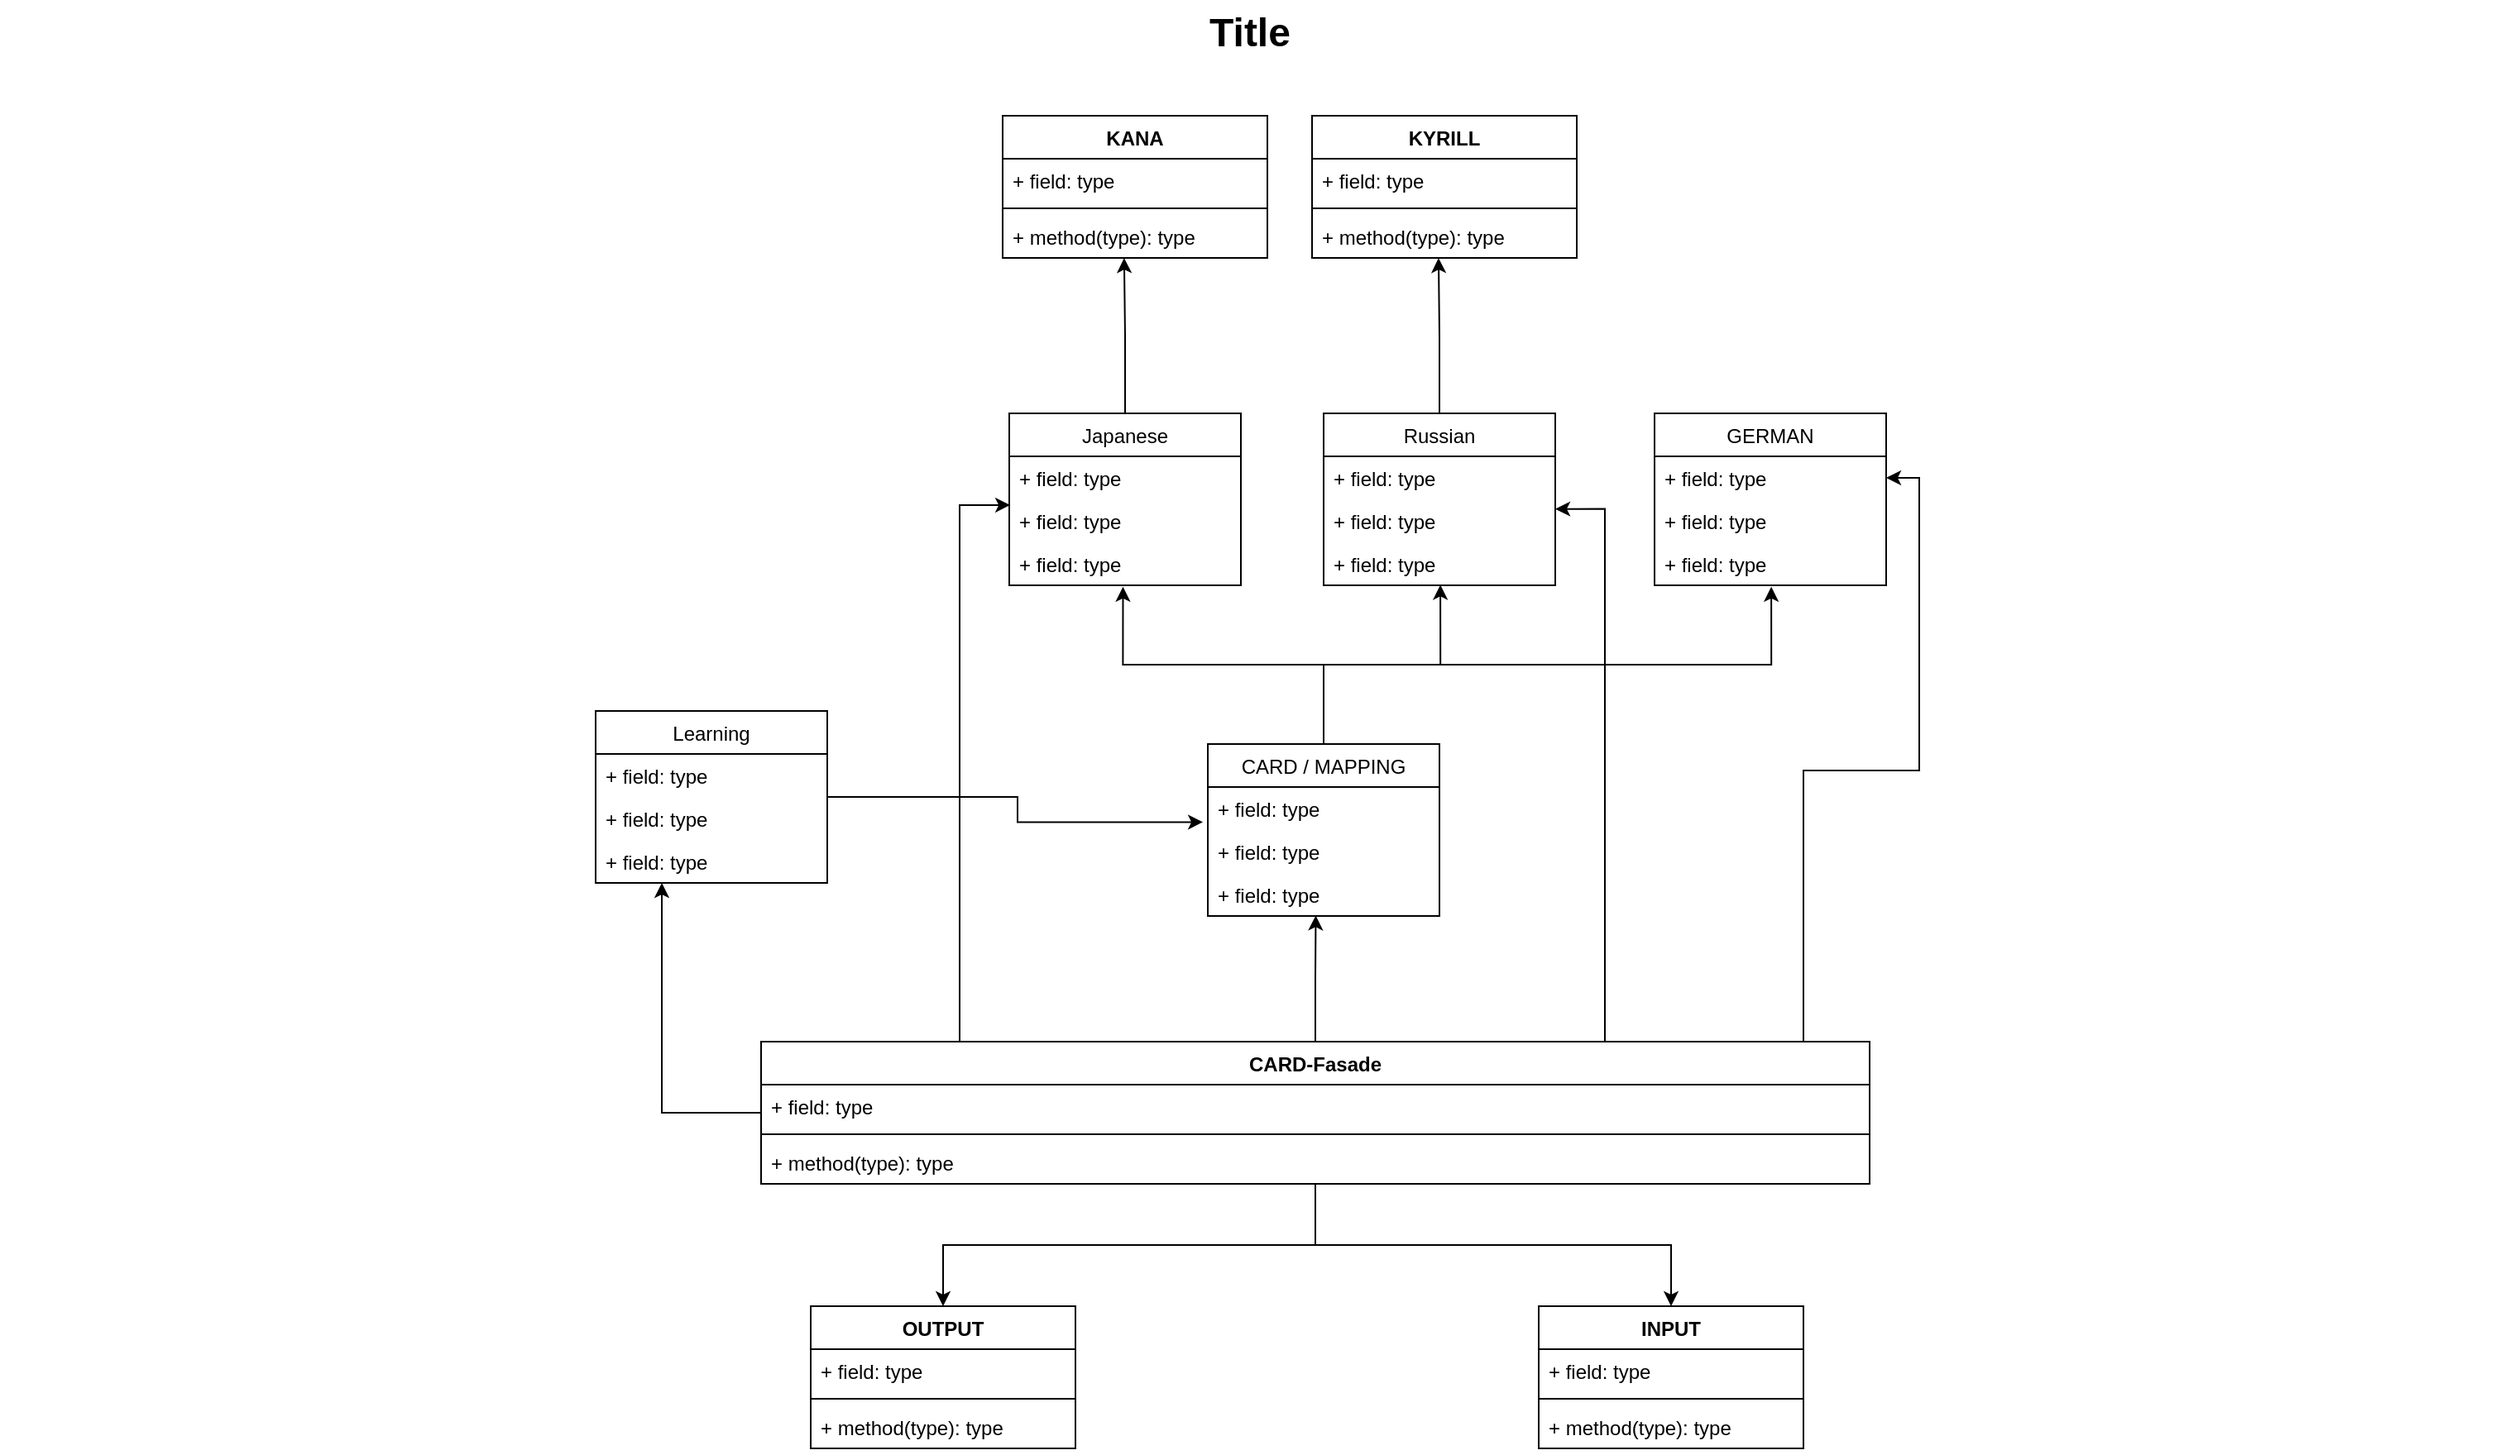 <mxfile version="14.1.3" type="github">
  <diagram name="Page-1" id="929967ad-93f9-6ef4-fab6-5d389245f69c">
    <mxGraphModel dx="1673" dy="931" grid="1" gridSize="10" guides="1" tooltips="1" connect="1" arrows="1" fold="1" page="1" pageScale="1.5" pageWidth="1169" pageHeight="826" background="none" math="0" shadow="0">
      <root>
        <mxCell id="0" style=";html=1;" />
        <mxCell id="1" style=";html=1;" parent="0" />
        <mxCell id="1672d66443f91eb5-23" value="Title" style="text;strokeColor=none;fillColor=none;html=1;fontSize=24;fontStyle=1;verticalAlign=middle;align=center;" parent="1" vertex="1">
          <mxGeometry x="120" y="40" width="1510" height="40" as="geometry" />
        </mxCell>
        <mxCell id="HCh2mOCaZZa9Vk0N-4pF-28" style="edgeStyle=orthogonalEdgeStyle;rounded=0;orthogonalLoop=1;jettySize=auto;html=1;entryX=0.491;entryY=1.034;entryDx=0;entryDy=0;entryPerimeter=0;" edge="1" parent="1" source="HCh2mOCaZZa9Vk0N-4pF-12" target="HCh2mOCaZZa9Vk0N-4pF-27">
          <mxGeometry relative="1" as="geometry" />
        </mxCell>
        <mxCell id="HCh2mOCaZZa9Vk0N-4pF-29" style="edgeStyle=orthogonalEdgeStyle;rounded=0;orthogonalLoop=1;jettySize=auto;html=1;entryX=0.504;entryY=0.989;entryDx=0;entryDy=0;entryPerimeter=0;" edge="1" parent="1" source="HCh2mOCaZZa9Vk0N-4pF-12" target="HCh2mOCaZZa9Vk0N-4pF-23">
          <mxGeometry relative="1" as="geometry" />
        </mxCell>
        <mxCell id="HCh2mOCaZZa9Vk0N-4pF-30" style="edgeStyle=orthogonalEdgeStyle;rounded=0;orthogonalLoop=1;jettySize=auto;html=1;entryX=0.504;entryY=1.034;entryDx=0;entryDy=0;entryPerimeter=0;" edge="1" parent="1" source="HCh2mOCaZZa9Vk0N-4pF-12" target="HCh2mOCaZZa9Vk0N-4pF-19">
          <mxGeometry relative="1" as="geometry" />
        </mxCell>
        <mxCell id="HCh2mOCaZZa9Vk0N-4pF-12" value="CARD / MAPPING" style="swimlane;fontStyle=0;childLayout=stackLayout;horizontal=1;startSize=26;fillColor=none;horizontalStack=0;resizeParent=1;resizeParentMax=0;resizeLast=0;collapsible=1;marginBottom=0;" vertex="1" parent="1">
          <mxGeometry x="850" y="490" width="140" height="104" as="geometry" />
        </mxCell>
        <mxCell id="HCh2mOCaZZa9Vk0N-4pF-13" value="+ field: type" style="text;strokeColor=none;fillColor=none;align=left;verticalAlign=top;spacingLeft=4;spacingRight=4;overflow=hidden;rotatable=0;points=[[0,0.5],[1,0.5]];portConstraint=eastwest;" vertex="1" parent="HCh2mOCaZZa9Vk0N-4pF-12">
          <mxGeometry y="26" width="140" height="26" as="geometry" />
        </mxCell>
        <mxCell id="HCh2mOCaZZa9Vk0N-4pF-14" value="+ field: type" style="text;strokeColor=none;fillColor=none;align=left;verticalAlign=top;spacingLeft=4;spacingRight=4;overflow=hidden;rotatable=0;points=[[0,0.5],[1,0.5]];portConstraint=eastwest;" vertex="1" parent="HCh2mOCaZZa9Vk0N-4pF-12">
          <mxGeometry y="52" width="140" height="26" as="geometry" />
        </mxCell>
        <mxCell id="HCh2mOCaZZa9Vk0N-4pF-15" value="+ field: type" style="text;strokeColor=none;fillColor=none;align=left;verticalAlign=top;spacingLeft=4;spacingRight=4;overflow=hidden;rotatable=0;points=[[0,0.5],[1,0.5]];portConstraint=eastwest;" vertex="1" parent="HCh2mOCaZZa9Vk0N-4pF-12">
          <mxGeometry y="78" width="140" height="26" as="geometry" />
        </mxCell>
        <mxCell id="HCh2mOCaZZa9Vk0N-4pF-16" value="GERMAN" style="swimlane;fontStyle=0;childLayout=stackLayout;horizontal=1;startSize=26;fillColor=none;horizontalStack=0;resizeParent=1;resizeParentMax=0;resizeLast=0;collapsible=1;marginBottom=0;" vertex="1" parent="1">
          <mxGeometry x="1120" y="290" width="140" height="104" as="geometry" />
        </mxCell>
        <mxCell id="HCh2mOCaZZa9Vk0N-4pF-17" value="+ field: type" style="text;strokeColor=none;fillColor=none;align=left;verticalAlign=top;spacingLeft=4;spacingRight=4;overflow=hidden;rotatable=0;points=[[0,0.5],[1,0.5]];portConstraint=eastwest;" vertex="1" parent="HCh2mOCaZZa9Vk0N-4pF-16">
          <mxGeometry y="26" width="140" height="26" as="geometry" />
        </mxCell>
        <mxCell id="HCh2mOCaZZa9Vk0N-4pF-18" value="+ field: type" style="text;strokeColor=none;fillColor=none;align=left;verticalAlign=top;spacingLeft=4;spacingRight=4;overflow=hidden;rotatable=0;points=[[0,0.5],[1,0.5]];portConstraint=eastwest;" vertex="1" parent="HCh2mOCaZZa9Vk0N-4pF-16">
          <mxGeometry y="52" width="140" height="26" as="geometry" />
        </mxCell>
        <mxCell id="HCh2mOCaZZa9Vk0N-4pF-19" value="+ field: type" style="text;strokeColor=none;fillColor=none;align=left;verticalAlign=top;spacingLeft=4;spacingRight=4;overflow=hidden;rotatable=0;points=[[0,0.5],[1,0.5]];portConstraint=eastwest;" vertex="1" parent="HCh2mOCaZZa9Vk0N-4pF-16">
          <mxGeometry y="78" width="140" height="26" as="geometry" />
        </mxCell>
        <mxCell id="HCh2mOCaZZa9Vk0N-4pF-40" style="edgeStyle=orthogonalEdgeStyle;rounded=0;orthogonalLoop=1;jettySize=auto;html=1;entryX=0.478;entryY=1.002;entryDx=0;entryDy=0;entryPerimeter=0;" edge="1" parent="1" source="HCh2mOCaZZa9Vk0N-4pF-20" target="HCh2mOCaZZa9Vk0N-4pF-38">
          <mxGeometry relative="1" as="geometry" />
        </mxCell>
        <mxCell id="HCh2mOCaZZa9Vk0N-4pF-20" value="Russian" style="swimlane;fontStyle=0;childLayout=stackLayout;horizontal=1;startSize=26;fillColor=none;horizontalStack=0;resizeParent=1;resizeParentMax=0;resizeLast=0;collapsible=1;marginBottom=0;" vertex="1" parent="1">
          <mxGeometry x="920" y="290" width="140" height="104" as="geometry" />
        </mxCell>
        <mxCell id="HCh2mOCaZZa9Vk0N-4pF-21" value="+ field: type" style="text;strokeColor=none;fillColor=none;align=left;verticalAlign=top;spacingLeft=4;spacingRight=4;overflow=hidden;rotatable=0;points=[[0,0.5],[1,0.5]];portConstraint=eastwest;" vertex="1" parent="HCh2mOCaZZa9Vk0N-4pF-20">
          <mxGeometry y="26" width="140" height="26" as="geometry" />
        </mxCell>
        <mxCell id="HCh2mOCaZZa9Vk0N-4pF-22" value="+ field: type" style="text;strokeColor=none;fillColor=none;align=left;verticalAlign=top;spacingLeft=4;spacingRight=4;overflow=hidden;rotatable=0;points=[[0,0.5],[1,0.5]];portConstraint=eastwest;" vertex="1" parent="HCh2mOCaZZa9Vk0N-4pF-20">
          <mxGeometry y="52" width="140" height="26" as="geometry" />
        </mxCell>
        <mxCell id="HCh2mOCaZZa9Vk0N-4pF-23" value="+ field: type" style="text;strokeColor=none;fillColor=none;align=left;verticalAlign=top;spacingLeft=4;spacingRight=4;overflow=hidden;rotatable=0;points=[[0,0.5],[1,0.5]];portConstraint=eastwest;" vertex="1" parent="HCh2mOCaZZa9Vk0N-4pF-20">
          <mxGeometry y="78" width="140" height="26" as="geometry" />
        </mxCell>
        <mxCell id="HCh2mOCaZZa9Vk0N-4pF-39" style="edgeStyle=orthogonalEdgeStyle;rounded=0;orthogonalLoop=1;jettySize=auto;html=1;entryX=0.459;entryY=1.002;entryDx=0;entryDy=0;entryPerimeter=0;" edge="1" parent="1" source="HCh2mOCaZZa9Vk0N-4pF-24" target="HCh2mOCaZZa9Vk0N-4pF-34">
          <mxGeometry relative="1" as="geometry" />
        </mxCell>
        <mxCell id="HCh2mOCaZZa9Vk0N-4pF-24" value="Japanese" style="swimlane;fontStyle=0;childLayout=stackLayout;horizontal=1;startSize=26;fillColor=none;horizontalStack=0;resizeParent=1;resizeParentMax=0;resizeLast=0;collapsible=1;marginBottom=0;" vertex="1" parent="1">
          <mxGeometry x="730" y="290" width="140" height="104" as="geometry" />
        </mxCell>
        <mxCell id="HCh2mOCaZZa9Vk0N-4pF-25" value="+ field: type" style="text;strokeColor=none;fillColor=none;align=left;verticalAlign=top;spacingLeft=4;spacingRight=4;overflow=hidden;rotatable=0;points=[[0,0.5],[1,0.5]];portConstraint=eastwest;" vertex="1" parent="HCh2mOCaZZa9Vk0N-4pF-24">
          <mxGeometry y="26" width="140" height="26" as="geometry" />
        </mxCell>
        <mxCell id="HCh2mOCaZZa9Vk0N-4pF-26" value="+ field: type" style="text;strokeColor=none;fillColor=none;align=left;verticalAlign=top;spacingLeft=4;spacingRight=4;overflow=hidden;rotatable=0;points=[[0,0.5],[1,0.5]];portConstraint=eastwest;" vertex="1" parent="HCh2mOCaZZa9Vk0N-4pF-24">
          <mxGeometry y="52" width="140" height="26" as="geometry" />
        </mxCell>
        <mxCell id="HCh2mOCaZZa9Vk0N-4pF-27" value="+ field: type" style="text;strokeColor=none;fillColor=none;align=left;verticalAlign=top;spacingLeft=4;spacingRight=4;overflow=hidden;rotatable=0;points=[[0,0.5],[1,0.5]];portConstraint=eastwest;" vertex="1" parent="HCh2mOCaZZa9Vk0N-4pF-24">
          <mxGeometry y="78" width="140" height="26" as="geometry" />
        </mxCell>
        <mxCell id="HCh2mOCaZZa9Vk0N-4pF-31" value="KANA" style="swimlane;fontStyle=1;align=center;verticalAlign=top;childLayout=stackLayout;horizontal=1;startSize=26;horizontalStack=0;resizeParent=1;resizeParentMax=0;resizeLast=0;collapsible=1;marginBottom=0;" vertex="1" parent="1">
          <mxGeometry x="726" y="110" width="160" height="86" as="geometry" />
        </mxCell>
        <mxCell id="HCh2mOCaZZa9Vk0N-4pF-32" value="+ field: type" style="text;strokeColor=none;fillColor=none;align=left;verticalAlign=top;spacingLeft=4;spacingRight=4;overflow=hidden;rotatable=0;points=[[0,0.5],[1,0.5]];portConstraint=eastwest;" vertex="1" parent="HCh2mOCaZZa9Vk0N-4pF-31">
          <mxGeometry y="26" width="160" height="26" as="geometry" />
        </mxCell>
        <mxCell id="HCh2mOCaZZa9Vk0N-4pF-33" value="" style="line;strokeWidth=1;fillColor=none;align=left;verticalAlign=middle;spacingTop=-1;spacingLeft=3;spacingRight=3;rotatable=0;labelPosition=right;points=[];portConstraint=eastwest;" vertex="1" parent="HCh2mOCaZZa9Vk0N-4pF-31">
          <mxGeometry y="52" width="160" height="8" as="geometry" />
        </mxCell>
        <mxCell id="HCh2mOCaZZa9Vk0N-4pF-34" value="+ method(type): type" style="text;strokeColor=none;fillColor=none;align=left;verticalAlign=top;spacingLeft=4;spacingRight=4;overflow=hidden;rotatable=0;points=[[0,0.5],[1,0.5]];portConstraint=eastwest;" vertex="1" parent="HCh2mOCaZZa9Vk0N-4pF-31">
          <mxGeometry y="60" width="160" height="26" as="geometry" />
        </mxCell>
        <mxCell id="HCh2mOCaZZa9Vk0N-4pF-35" value="KYRILL" style="swimlane;fontStyle=1;align=center;verticalAlign=top;childLayout=stackLayout;horizontal=1;startSize=26;horizontalStack=0;resizeParent=1;resizeParentMax=0;resizeLast=0;collapsible=1;marginBottom=0;" vertex="1" parent="1">
          <mxGeometry x="913" y="110" width="160" height="86" as="geometry" />
        </mxCell>
        <mxCell id="HCh2mOCaZZa9Vk0N-4pF-36" value="+ field: type" style="text;strokeColor=none;fillColor=none;align=left;verticalAlign=top;spacingLeft=4;spacingRight=4;overflow=hidden;rotatable=0;points=[[0,0.5],[1,0.5]];portConstraint=eastwest;" vertex="1" parent="HCh2mOCaZZa9Vk0N-4pF-35">
          <mxGeometry y="26" width="160" height="26" as="geometry" />
        </mxCell>
        <mxCell id="HCh2mOCaZZa9Vk0N-4pF-37" value="" style="line;strokeWidth=1;fillColor=none;align=left;verticalAlign=middle;spacingTop=-1;spacingLeft=3;spacingRight=3;rotatable=0;labelPosition=right;points=[];portConstraint=eastwest;" vertex="1" parent="HCh2mOCaZZa9Vk0N-4pF-35">
          <mxGeometry y="52" width="160" height="8" as="geometry" />
        </mxCell>
        <mxCell id="HCh2mOCaZZa9Vk0N-4pF-38" value="+ method(type): type" style="text;strokeColor=none;fillColor=none;align=left;verticalAlign=top;spacingLeft=4;spacingRight=4;overflow=hidden;rotatable=0;points=[[0,0.5],[1,0.5]];portConstraint=eastwest;" vertex="1" parent="HCh2mOCaZZa9Vk0N-4pF-35">
          <mxGeometry y="60" width="160" height="26" as="geometry" />
        </mxCell>
        <mxCell id="HCh2mOCaZZa9Vk0N-4pF-58" style="edgeStyle=orthogonalEdgeStyle;rounded=0;orthogonalLoop=1;jettySize=auto;html=1;" edge="1" parent="1" source="HCh2mOCaZZa9Vk0N-4pF-41" target="HCh2mOCaZZa9Vk0N-4pF-54">
          <mxGeometry relative="1" as="geometry" />
        </mxCell>
        <mxCell id="HCh2mOCaZZa9Vk0N-4pF-59" style="edgeStyle=orthogonalEdgeStyle;rounded=0;orthogonalLoop=1;jettySize=auto;html=1;" edge="1" parent="1" source="HCh2mOCaZZa9Vk0N-4pF-41" target="HCh2mOCaZZa9Vk0N-4pF-49">
          <mxGeometry relative="1" as="geometry" />
        </mxCell>
        <mxCell id="HCh2mOCaZZa9Vk0N-4pF-61" style="edgeStyle=orthogonalEdgeStyle;rounded=0;orthogonalLoop=1;jettySize=auto;html=1;entryX=0.466;entryY=0.989;entryDx=0;entryDy=0;entryPerimeter=0;" edge="1" parent="1" source="HCh2mOCaZZa9Vk0N-4pF-41" target="HCh2mOCaZZa9Vk0N-4pF-15">
          <mxGeometry relative="1" as="geometry" />
        </mxCell>
        <mxCell id="HCh2mOCaZZa9Vk0N-4pF-63" style="edgeStyle=orthogonalEdgeStyle;rounded=0;orthogonalLoop=1;jettySize=auto;html=1;entryX=0.004;entryY=0.133;entryDx=0;entryDy=0;entryPerimeter=0;" edge="1" parent="1" source="HCh2mOCaZZa9Vk0N-4pF-41" target="HCh2mOCaZZa9Vk0N-4pF-26">
          <mxGeometry relative="1" as="geometry">
            <Array as="points">
              <mxPoint x="700" y="345" />
            </Array>
          </mxGeometry>
        </mxCell>
        <mxCell id="HCh2mOCaZZa9Vk0N-4pF-64" style="edgeStyle=orthogonalEdgeStyle;rounded=0;orthogonalLoop=1;jettySize=auto;html=1;entryX=1;entryY=1.224;entryDx=0;entryDy=0;entryPerimeter=0;" edge="1" parent="1" source="HCh2mOCaZZa9Vk0N-4pF-41" target="HCh2mOCaZZa9Vk0N-4pF-21">
          <mxGeometry relative="1" as="geometry">
            <Array as="points">
              <mxPoint x="1090" y="348" />
            </Array>
          </mxGeometry>
        </mxCell>
        <mxCell id="HCh2mOCaZZa9Vk0N-4pF-65" style="edgeStyle=orthogonalEdgeStyle;rounded=0;orthogonalLoop=1;jettySize=auto;html=1;entryX=1;entryY=0.5;entryDx=0;entryDy=0;" edge="1" parent="1" source="HCh2mOCaZZa9Vk0N-4pF-41" target="HCh2mOCaZZa9Vk0N-4pF-17">
          <mxGeometry relative="1" as="geometry">
            <Array as="points">
              <mxPoint x="1210" y="506" />
              <mxPoint x="1280" y="506" />
              <mxPoint x="1280" y="329" />
            </Array>
          </mxGeometry>
        </mxCell>
        <mxCell id="HCh2mOCaZZa9Vk0N-4pF-71" style="edgeStyle=orthogonalEdgeStyle;rounded=0;orthogonalLoop=1;jettySize=auto;html=1;" edge="1" parent="1" source="HCh2mOCaZZa9Vk0N-4pF-41" target="HCh2mOCaZZa9Vk0N-4pF-69">
          <mxGeometry relative="1" as="geometry">
            <Array as="points">
              <mxPoint x="520" y="713" />
            </Array>
          </mxGeometry>
        </mxCell>
        <mxCell id="HCh2mOCaZZa9Vk0N-4pF-41" value="CARD-Fasade" style="swimlane;fontStyle=1;align=center;verticalAlign=top;childLayout=stackLayout;horizontal=1;startSize=26;horizontalStack=0;resizeParent=1;resizeParentMax=0;resizeLast=0;collapsible=1;marginBottom=0;" vertex="1" parent="1">
          <mxGeometry x="580" y="670" width="670" height="86" as="geometry" />
        </mxCell>
        <mxCell id="HCh2mOCaZZa9Vk0N-4pF-42" value="+ field: type" style="text;strokeColor=none;fillColor=none;align=left;verticalAlign=top;spacingLeft=4;spacingRight=4;overflow=hidden;rotatable=0;points=[[0,0.5],[1,0.5]];portConstraint=eastwest;" vertex="1" parent="HCh2mOCaZZa9Vk0N-4pF-41">
          <mxGeometry y="26" width="670" height="26" as="geometry" />
        </mxCell>
        <mxCell id="HCh2mOCaZZa9Vk0N-4pF-43" value="" style="line;strokeWidth=1;fillColor=none;align=left;verticalAlign=middle;spacingTop=-1;spacingLeft=3;spacingRight=3;rotatable=0;labelPosition=right;points=[];portConstraint=eastwest;" vertex="1" parent="HCh2mOCaZZa9Vk0N-4pF-41">
          <mxGeometry y="52" width="670" height="8" as="geometry" />
        </mxCell>
        <mxCell id="HCh2mOCaZZa9Vk0N-4pF-44" value="+ method(type): type" style="text;strokeColor=none;fillColor=none;align=left;verticalAlign=top;spacingLeft=4;spacingRight=4;overflow=hidden;rotatable=0;points=[[0,0.5],[1,0.5]];portConstraint=eastwest;" vertex="1" parent="HCh2mOCaZZa9Vk0N-4pF-41">
          <mxGeometry y="60" width="670" height="26" as="geometry" />
        </mxCell>
        <mxCell id="HCh2mOCaZZa9Vk0N-4pF-49" value="INPUT" style="swimlane;fontStyle=1;align=center;verticalAlign=top;childLayout=stackLayout;horizontal=1;startSize=26;horizontalStack=0;resizeParent=1;resizeParentMax=0;resizeLast=0;collapsible=1;marginBottom=0;" vertex="1" parent="1">
          <mxGeometry x="1050" y="830" width="160" height="86" as="geometry" />
        </mxCell>
        <mxCell id="HCh2mOCaZZa9Vk0N-4pF-50" value="+ field: type" style="text;strokeColor=none;fillColor=none;align=left;verticalAlign=top;spacingLeft=4;spacingRight=4;overflow=hidden;rotatable=0;points=[[0,0.5],[1,0.5]];portConstraint=eastwest;" vertex="1" parent="HCh2mOCaZZa9Vk0N-4pF-49">
          <mxGeometry y="26" width="160" height="26" as="geometry" />
        </mxCell>
        <mxCell id="HCh2mOCaZZa9Vk0N-4pF-51" value="" style="line;strokeWidth=1;fillColor=none;align=left;verticalAlign=middle;spacingTop=-1;spacingLeft=3;spacingRight=3;rotatable=0;labelPosition=right;points=[];portConstraint=eastwest;" vertex="1" parent="HCh2mOCaZZa9Vk0N-4pF-49">
          <mxGeometry y="52" width="160" height="8" as="geometry" />
        </mxCell>
        <mxCell id="HCh2mOCaZZa9Vk0N-4pF-52" value="+ method(type): type" style="text;strokeColor=none;fillColor=none;align=left;verticalAlign=top;spacingLeft=4;spacingRight=4;overflow=hidden;rotatable=0;points=[[0,0.5],[1,0.5]];portConstraint=eastwest;" vertex="1" parent="HCh2mOCaZZa9Vk0N-4pF-49">
          <mxGeometry y="60" width="160" height="26" as="geometry" />
        </mxCell>
        <mxCell id="HCh2mOCaZZa9Vk0N-4pF-54" value="OUTPUT" style="swimlane;fontStyle=1;align=center;verticalAlign=top;childLayout=stackLayout;horizontal=1;startSize=26;horizontalStack=0;resizeParent=1;resizeParentMax=0;resizeLast=0;collapsible=1;marginBottom=0;" vertex="1" parent="1">
          <mxGeometry x="610" y="830" width="160" height="86" as="geometry" />
        </mxCell>
        <mxCell id="HCh2mOCaZZa9Vk0N-4pF-55" value="+ field: type" style="text;strokeColor=none;fillColor=none;align=left;verticalAlign=top;spacingLeft=4;spacingRight=4;overflow=hidden;rotatable=0;points=[[0,0.5],[1,0.5]];portConstraint=eastwest;" vertex="1" parent="HCh2mOCaZZa9Vk0N-4pF-54">
          <mxGeometry y="26" width="160" height="26" as="geometry" />
        </mxCell>
        <mxCell id="HCh2mOCaZZa9Vk0N-4pF-56" value="" style="line;strokeWidth=1;fillColor=none;align=left;verticalAlign=middle;spacingTop=-1;spacingLeft=3;spacingRight=3;rotatable=0;labelPosition=right;points=[];portConstraint=eastwest;" vertex="1" parent="HCh2mOCaZZa9Vk0N-4pF-54">
          <mxGeometry y="52" width="160" height="8" as="geometry" />
        </mxCell>
        <mxCell id="HCh2mOCaZZa9Vk0N-4pF-57" value="+ method(type): type" style="text;strokeColor=none;fillColor=none;align=left;verticalAlign=top;spacingLeft=4;spacingRight=4;overflow=hidden;rotatable=0;points=[[0,0.5],[1,0.5]];portConstraint=eastwest;" vertex="1" parent="HCh2mOCaZZa9Vk0N-4pF-54">
          <mxGeometry y="60" width="160" height="26" as="geometry" />
        </mxCell>
        <mxCell id="HCh2mOCaZZa9Vk0N-4pF-70" style="edgeStyle=orthogonalEdgeStyle;rounded=0;orthogonalLoop=1;jettySize=auto;html=1;entryX=-0.021;entryY=0.817;entryDx=0;entryDy=0;entryPerimeter=0;" edge="1" parent="1" source="HCh2mOCaZZa9Vk0N-4pF-66" target="HCh2mOCaZZa9Vk0N-4pF-13">
          <mxGeometry relative="1" as="geometry" />
        </mxCell>
        <mxCell id="HCh2mOCaZZa9Vk0N-4pF-66" value="Learning" style="swimlane;fontStyle=0;childLayout=stackLayout;horizontal=1;startSize=26;fillColor=none;horizontalStack=0;resizeParent=1;resizeParentMax=0;resizeLast=0;collapsible=1;marginBottom=0;" vertex="1" parent="1">
          <mxGeometry x="480" y="470" width="140" height="104" as="geometry" />
        </mxCell>
        <mxCell id="HCh2mOCaZZa9Vk0N-4pF-67" value="+ field: type" style="text;strokeColor=none;fillColor=none;align=left;verticalAlign=top;spacingLeft=4;spacingRight=4;overflow=hidden;rotatable=0;points=[[0,0.5],[1,0.5]];portConstraint=eastwest;" vertex="1" parent="HCh2mOCaZZa9Vk0N-4pF-66">
          <mxGeometry y="26" width="140" height="26" as="geometry" />
        </mxCell>
        <mxCell id="HCh2mOCaZZa9Vk0N-4pF-68" value="+ field: type" style="text;strokeColor=none;fillColor=none;align=left;verticalAlign=top;spacingLeft=4;spacingRight=4;overflow=hidden;rotatable=0;points=[[0,0.5],[1,0.5]];portConstraint=eastwest;" vertex="1" parent="HCh2mOCaZZa9Vk0N-4pF-66">
          <mxGeometry y="52" width="140" height="26" as="geometry" />
        </mxCell>
        <mxCell id="HCh2mOCaZZa9Vk0N-4pF-69" value="+ field: type" style="text;strokeColor=none;fillColor=none;align=left;verticalAlign=top;spacingLeft=4;spacingRight=4;overflow=hidden;rotatable=0;points=[[0,0.5],[1,0.5]];portConstraint=eastwest;" vertex="1" parent="HCh2mOCaZZa9Vk0N-4pF-66">
          <mxGeometry y="78" width="140" height="26" as="geometry" />
        </mxCell>
      </root>
    </mxGraphModel>
  </diagram>
</mxfile>
